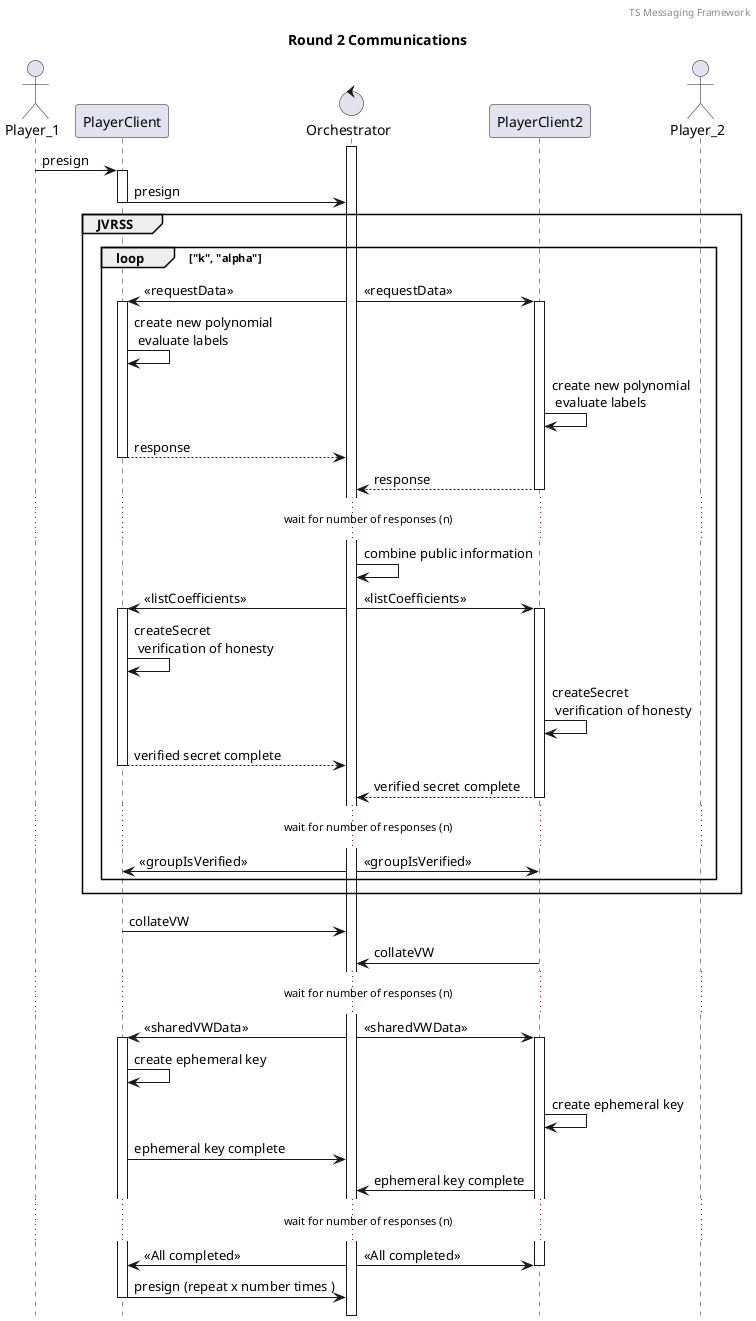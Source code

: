 @startuml
@startuml
!pragma teoz true

header TS Messaging Framework
title Round 2 Communications
hide footbox
actor Player_1
participant PlayerClient
control Orchestrator
participant PlayerClient2
actor Player_2

activate Orchestrator


Player_1 -> PlayerClient : presign
activate PlayerClient
PlayerClient -> Orchestrator : presign 
deactivate PlayerClient

group JVRSS
loop "k", "alpha"
Orchestrator -> PlayerClient : << requestData >>
& Orchestrator -> PlayerClient2 : << requestData >>
activate PlayerClient
activate PlayerClient2

PlayerClient -> PlayerClient : create new polynomial \n evaluate labels
PlayerClient2 -> PlayerClient2 : create new polynomial \n evaluate labels


PlayerClient --> Orchestrator : response
deactivate PlayerClient
PlayerClient2 --> Orchestrator : response
deactivate PlayerClient2

... wait for number of responses (n) ...

Orchestrator -> Orchestrator : combine public information
Orchestrator -> PlayerClient : << listCoefficients >>
& Orchestrator -> PlayerClient2 : << listCoefficients >>
activate PlayerClient
activate PlayerClient2


PlayerClient -> PlayerClient :  createSecret \n verification of honesty
PlayerClient2 -> PlayerClient2 : createSecret \n verification of honesty

PlayerClient --> Orchestrator : verified secret complete
deactivate PlayerClient
PlayerClient2 --> Orchestrator : verified secret complete
deactivate PlayerClient2

... wait for number of responses (n) ...

Orchestrator -> PlayerClient : << groupIsVerified >>
& Orchestrator -> PlayerClient2 : << groupIsVerified >>

end 
end

PlayerClient -> Orchestrator : collateVW
PlayerClient2 -> Orchestrator : collateVW

... wait for number of responses (n) ...

Orchestrator -> PlayerClient : << sharedVWData >>
& Orchestrator -> PlayerClient2 : << sharedVWData >>
activate PlayerClient
activate PlayerClient2

PlayerClient -> PlayerClient : create ephemeral key
PlayerClient2 -> PlayerClient2 : create ephemeral key
PlayerClient -> Orchestrator : ephemeral key complete
PlayerClient2 -> Orchestrator : ephemeral key complete

... wait for number of responses (n) ...

Orchestrator -> PlayerClient : << All completed >>
& Orchestrator -> PlayerClient2 : << All completed >>

deactivate PlayerClient2

PlayerClient -> Orchestrator : presign (repeat x number times )
deactivate PlayerClient



@enduml
